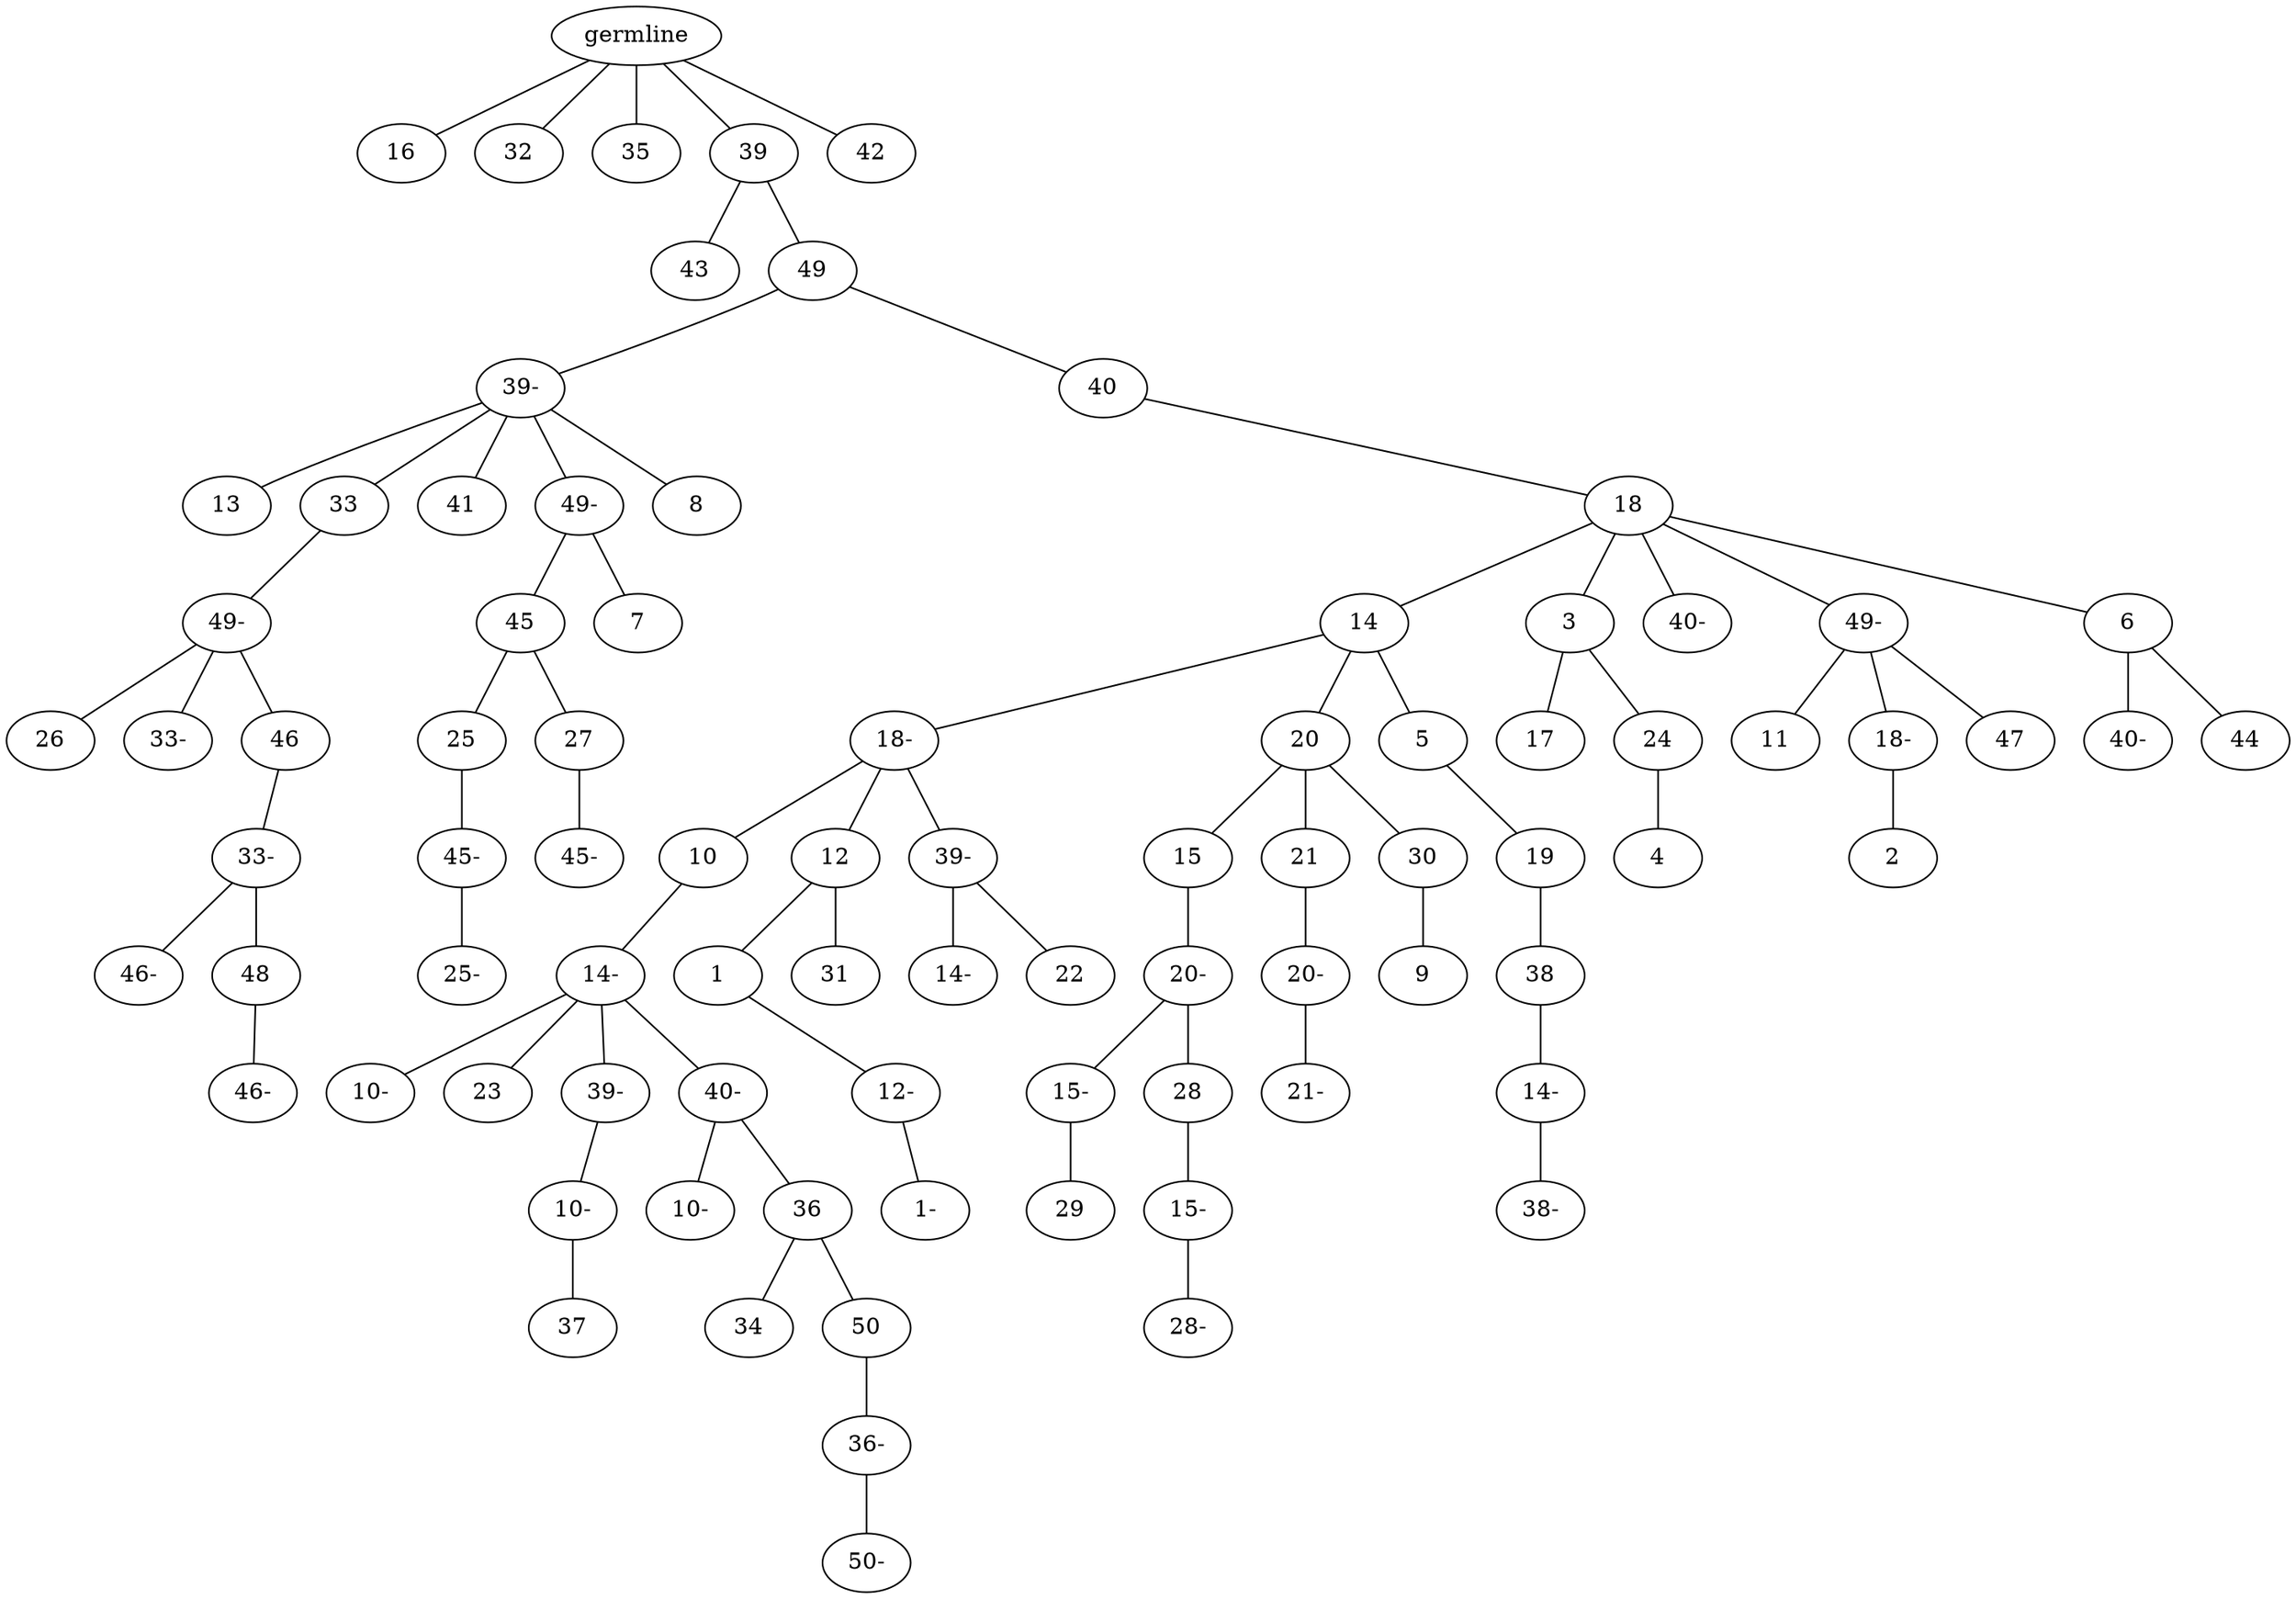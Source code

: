 graph tree {
    "139872969252096" [label="germline"];
    "139872986419056" [label="16"];
    "139872986416704" [label="32"];
    "139872973522016" [label="35"];
    "139872973521968" [label="39"];
    "139872973522400" [label="43"];
    "139872973522448" [label="49"];
    "139872973522496" [label="39-"];
    "139872973523120" [label="13"];
    "139872973522688" [label="33"];
    "139872973523504" [label="49-"];
    "139872973524272" [label="26"];
    "139872973524896" [label="33-"];
    "139872973523888" [label="46"];
    "139872973523936" [label="33-"];
    "139872980000288" [label="46-"];
    "139872979996976" [label="48"];
    "139872979998224" [label="46-"];
    "139872973524080" [label="41"];
    "139872973523984" [label="49-"];
    "139872973524416" [label="45"];
    "139872979997984" [label="25"];
    "139872979999520" [label="45-"];
    "139872979997504" [label="25-"];
    "139872979998512" [label="27"];
    "139872979999856" [label="45-"];
    "139872979997072" [label="7"];
    "139872973523744" [label="8"];
    "139872973521920" [label="40"];
    "139872979996736" [label="18"];
    "139872979998320" [label="14"];
    "139872979999328" [label="18-"];
    "139872981417840" [label="10"];
    "139872981416112" [label="14-"];
    "139872981415584" [label="10-"];
    "139872981417024" [label="23"];
    "139872981414624" [label="39-"];
    "139872981416880" [label="10-"];
    "139872981415920" [label="37"];
    "139872981417072" [label="40-"];
    "139872981415056" [label="10-"];
    "139872981414480" [label="36"];
    "139872981414912" [label="34"];
    "139872981416784" [label="50"];
    "139872981416976" [label="36-"];
    "139872981416496" [label="50-"];
    "139872981414768" [label="12"];
    "139872981417120" [label="1"];
    "139872981417600" [label="12-"];
    "139872981417360" [label="1-"];
    "139872981414144" [label="31"];
    "139872981417408" [label="39-"];
    "139872981414384" [label="14-"];
    "139872981414528" [label="22"];
    "139872981414816" [label="20"];
    "139872981415248" [label="15"];
    "139872989992992" [label="20-"];
    "139872989991168" [label="15-"];
    "139872989992656" [label="29"];
    "139872989991984" [label="28"];
    "139872989991360" [label="15-"];
    "139872989991504" [label="28-"];
    "139872981417936" [label="21"];
    "139872989991456" [label="20-"];
    "139872989992032" [label="21-"];
    "139872989992368" [label="30"];
    "139872989992848" [label="9"];
    "139872981416016" [label="5"];
    "139872989994864" [label="19"];
    "139872989991888" [label="38"];
    "139872989993280" [label="14-"];
    "139872989994288" [label="38-"];
    "139872979999376" [label="3"];
    "139872989992560" [label="17"];
    "139872989993712" [label="24"];
    "139872989993664" [label="4"];
    "139872989994432" [label="40-"];
    "139872989993088" [label="49-"];
    "139872989992272" [label="11"];
    "139872989991072" [label="18-"];
    "139872989991936" [label="2"];
    "139872989993520" [label="47"];
    "139872989994048" [label="6"];
    "139872989993040" [label="40-"];
    "139872970403264" [label="44"];
    "139872973524032" [label="42"];
    "139872969252096" -- "139872986419056";
    "139872969252096" -- "139872986416704";
    "139872969252096" -- "139872973522016";
    "139872969252096" -- "139872973521968";
    "139872969252096" -- "139872973524032";
    "139872973521968" -- "139872973522400";
    "139872973521968" -- "139872973522448";
    "139872973522448" -- "139872973522496";
    "139872973522448" -- "139872973521920";
    "139872973522496" -- "139872973523120";
    "139872973522496" -- "139872973522688";
    "139872973522496" -- "139872973524080";
    "139872973522496" -- "139872973523984";
    "139872973522496" -- "139872973523744";
    "139872973522688" -- "139872973523504";
    "139872973523504" -- "139872973524272";
    "139872973523504" -- "139872973524896";
    "139872973523504" -- "139872973523888";
    "139872973523888" -- "139872973523936";
    "139872973523936" -- "139872980000288";
    "139872973523936" -- "139872979996976";
    "139872979996976" -- "139872979998224";
    "139872973523984" -- "139872973524416";
    "139872973523984" -- "139872979997072";
    "139872973524416" -- "139872979997984";
    "139872973524416" -- "139872979998512";
    "139872979997984" -- "139872979999520";
    "139872979999520" -- "139872979997504";
    "139872979998512" -- "139872979999856";
    "139872973521920" -- "139872979996736";
    "139872979996736" -- "139872979998320";
    "139872979996736" -- "139872979999376";
    "139872979996736" -- "139872989994432";
    "139872979996736" -- "139872989993088";
    "139872979996736" -- "139872989994048";
    "139872979998320" -- "139872979999328";
    "139872979998320" -- "139872981414816";
    "139872979998320" -- "139872981416016";
    "139872979999328" -- "139872981417840";
    "139872979999328" -- "139872981414768";
    "139872979999328" -- "139872981417408";
    "139872981417840" -- "139872981416112";
    "139872981416112" -- "139872981415584";
    "139872981416112" -- "139872981417024";
    "139872981416112" -- "139872981414624";
    "139872981416112" -- "139872981417072";
    "139872981414624" -- "139872981416880";
    "139872981416880" -- "139872981415920";
    "139872981417072" -- "139872981415056";
    "139872981417072" -- "139872981414480";
    "139872981414480" -- "139872981414912";
    "139872981414480" -- "139872981416784";
    "139872981416784" -- "139872981416976";
    "139872981416976" -- "139872981416496";
    "139872981414768" -- "139872981417120";
    "139872981414768" -- "139872981414144";
    "139872981417120" -- "139872981417600";
    "139872981417600" -- "139872981417360";
    "139872981417408" -- "139872981414384";
    "139872981417408" -- "139872981414528";
    "139872981414816" -- "139872981415248";
    "139872981414816" -- "139872981417936";
    "139872981414816" -- "139872989992368";
    "139872981415248" -- "139872989992992";
    "139872989992992" -- "139872989991168";
    "139872989992992" -- "139872989991984";
    "139872989991168" -- "139872989992656";
    "139872989991984" -- "139872989991360";
    "139872989991360" -- "139872989991504";
    "139872981417936" -- "139872989991456";
    "139872989991456" -- "139872989992032";
    "139872989992368" -- "139872989992848";
    "139872981416016" -- "139872989994864";
    "139872989994864" -- "139872989991888";
    "139872989991888" -- "139872989993280";
    "139872989993280" -- "139872989994288";
    "139872979999376" -- "139872989992560";
    "139872979999376" -- "139872989993712";
    "139872989993712" -- "139872989993664";
    "139872989993088" -- "139872989992272";
    "139872989993088" -- "139872989991072";
    "139872989993088" -- "139872989993520";
    "139872989991072" -- "139872989991936";
    "139872989994048" -- "139872989993040";
    "139872989994048" -- "139872970403264";
}
